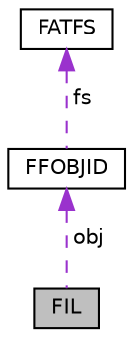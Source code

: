 digraph "FIL"
{
 // LATEX_PDF_SIZE
  edge [fontname="Helvetica",fontsize="10",labelfontname="Helvetica",labelfontsize="10"];
  node [fontname="Helvetica",fontsize="10",shape=record];
  Node1 [label="FIL",height=0.2,width=0.4,color="black", fillcolor="grey75", style="filled", fontcolor="black",tooltip=" "];
  Node2 -> Node1 [dir="back",color="darkorchid3",fontsize="10",style="dashed",label=" obj" ,fontname="Helvetica"];
  Node2 [label="FFOBJID",height=0.2,width=0.4,color="black", fillcolor="white", style="filled",URL="$d0/db8/structFFOBJID.html",tooltip=" "];
  Node3 -> Node2 [dir="back",color="darkorchid3",fontsize="10",style="dashed",label=" fs" ,fontname="Helvetica"];
  Node3 [label="FATFS",height=0.2,width=0.4,color="black", fillcolor="white", style="filled",URL="$db/d75/structFATFS.html",tooltip=" "];
}
